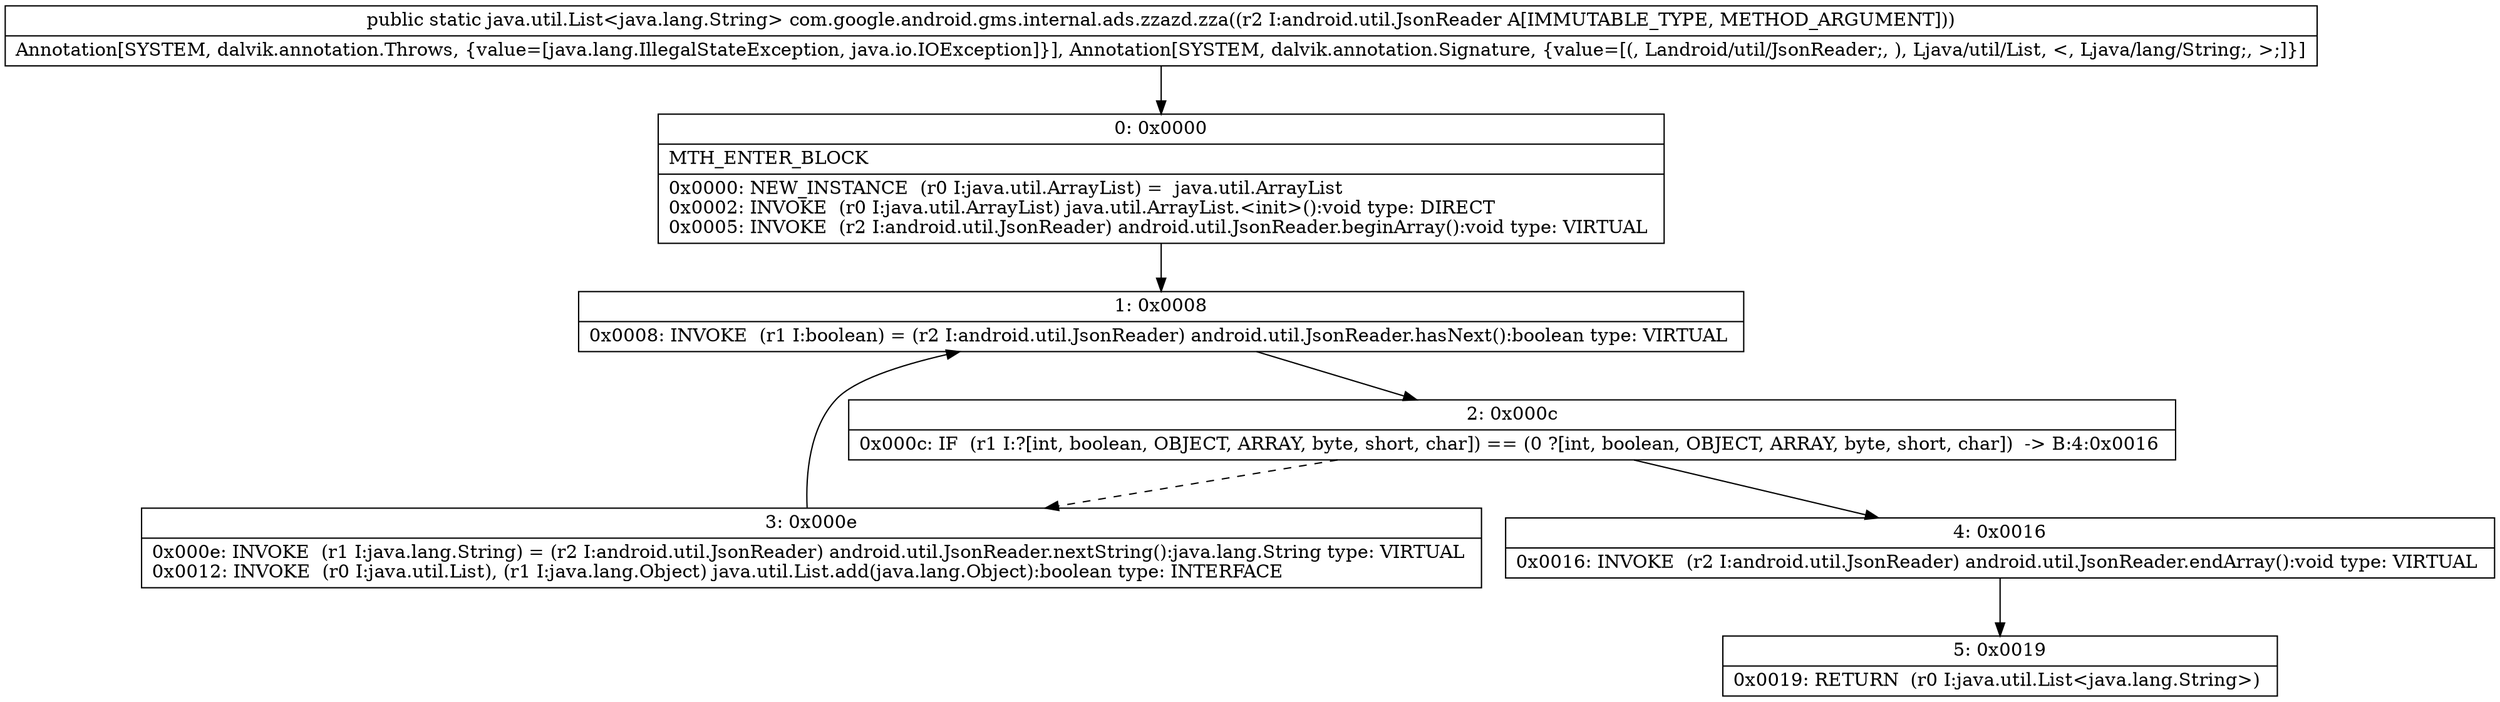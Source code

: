 digraph "CFG forcom.google.android.gms.internal.ads.zzazd.zza(Landroid\/util\/JsonReader;)Ljava\/util\/List;" {
Node_0 [shape=record,label="{0\:\ 0x0000|MTH_ENTER_BLOCK\l|0x0000: NEW_INSTANCE  (r0 I:java.util.ArrayList) =  java.util.ArrayList \l0x0002: INVOKE  (r0 I:java.util.ArrayList) java.util.ArrayList.\<init\>():void type: DIRECT \l0x0005: INVOKE  (r2 I:android.util.JsonReader) android.util.JsonReader.beginArray():void type: VIRTUAL \l}"];
Node_1 [shape=record,label="{1\:\ 0x0008|0x0008: INVOKE  (r1 I:boolean) = (r2 I:android.util.JsonReader) android.util.JsonReader.hasNext():boolean type: VIRTUAL \l}"];
Node_2 [shape=record,label="{2\:\ 0x000c|0x000c: IF  (r1 I:?[int, boolean, OBJECT, ARRAY, byte, short, char]) == (0 ?[int, boolean, OBJECT, ARRAY, byte, short, char])  \-\> B:4:0x0016 \l}"];
Node_3 [shape=record,label="{3\:\ 0x000e|0x000e: INVOKE  (r1 I:java.lang.String) = (r2 I:android.util.JsonReader) android.util.JsonReader.nextString():java.lang.String type: VIRTUAL \l0x0012: INVOKE  (r0 I:java.util.List), (r1 I:java.lang.Object) java.util.List.add(java.lang.Object):boolean type: INTERFACE \l}"];
Node_4 [shape=record,label="{4\:\ 0x0016|0x0016: INVOKE  (r2 I:android.util.JsonReader) android.util.JsonReader.endArray():void type: VIRTUAL \l}"];
Node_5 [shape=record,label="{5\:\ 0x0019|0x0019: RETURN  (r0 I:java.util.List\<java.lang.String\>) \l}"];
MethodNode[shape=record,label="{public static java.util.List\<java.lang.String\> com.google.android.gms.internal.ads.zzazd.zza((r2 I:android.util.JsonReader A[IMMUTABLE_TYPE, METHOD_ARGUMENT]))  | Annotation[SYSTEM, dalvik.annotation.Throws, \{value=[java.lang.IllegalStateException, java.io.IOException]\}], Annotation[SYSTEM, dalvik.annotation.Signature, \{value=[(, Landroid\/util\/JsonReader;, ), Ljava\/util\/List, \<, Ljava\/lang\/String;, \>;]\}]\l}"];
MethodNode -> Node_0;
Node_0 -> Node_1;
Node_1 -> Node_2;
Node_2 -> Node_3[style=dashed];
Node_2 -> Node_4;
Node_3 -> Node_1;
Node_4 -> Node_5;
}

